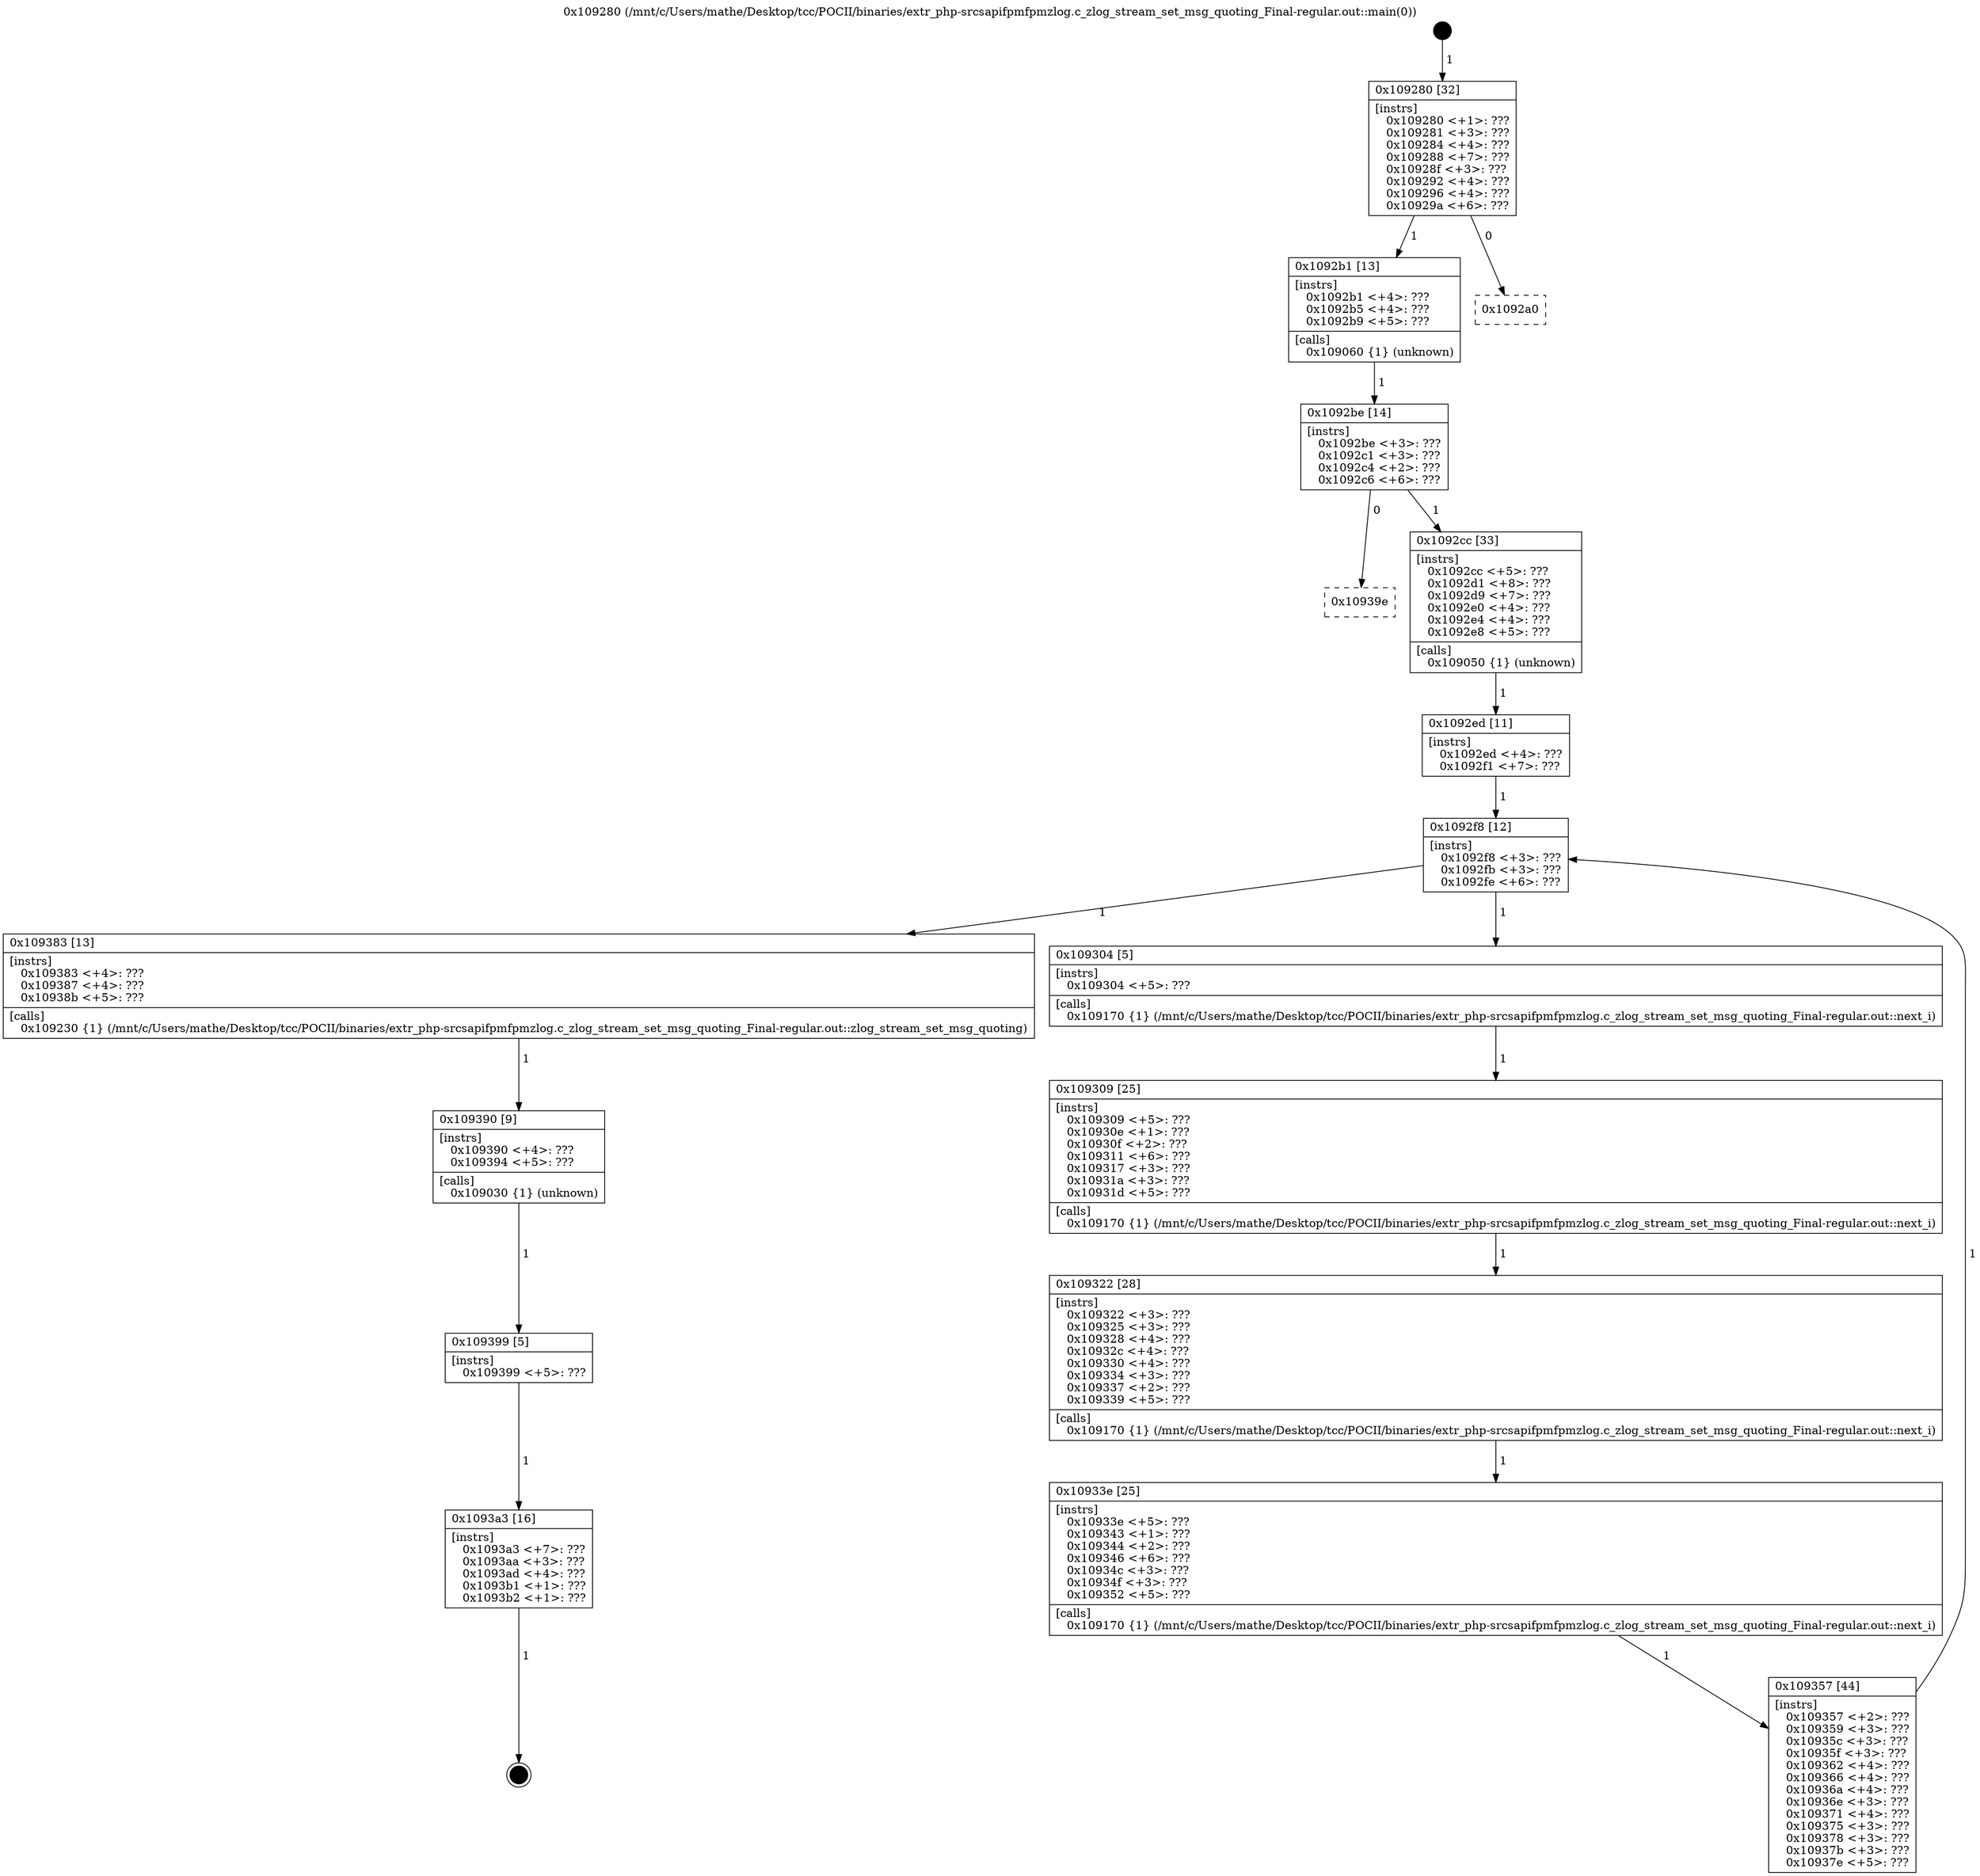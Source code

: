 digraph "0x109280" {
  label = "0x109280 (/mnt/c/Users/mathe/Desktop/tcc/POCII/binaries/extr_php-srcsapifpmfpmzlog.c_zlog_stream_set_msg_quoting_Final-regular.out::main(0))"
  labelloc = "t"
  node[shape=record]

  Entry [label="",width=0.3,height=0.3,shape=circle,fillcolor=black,style=filled]
  "0x109280" [label="{
     0x109280 [32]\l
     | [instrs]\l
     &nbsp;&nbsp;0x109280 \<+1\>: ???\l
     &nbsp;&nbsp;0x109281 \<+3\>: ???\l
     &nbsp;&nbsp;0x109284 \<+4\>: ???\l
     &nbsp;&nbsp;0x109288 \<+7\>: ???\l
     &nbsp;&nbsp;0x10928f \<+3\>: ???\l
     &nbsp;&nbsp;0x109292 \<+4\>: ???\l
     &nbsp;&nbsp;0x109296 \<+4\>: ???\l
     &nbsp;&nbsp;0x10929a \<+6\>: ???\l
  }"]
  "0x1092b1" [label="{
     0x1092b1 [13]\l
     | [instrs]\l
     &nbsp;&nbsp;0x1092b1 \<+4\>: ???\l
     &nbsp;&nbsp;0x1092b5 \<+4\>: ???\l
     &nbsp;&nbsp;0x1092b9 \<+5\>: ???\l
     | [calls]\l
     &nbsp;&nbsp;0x109060 \{1\} (unknown)\l
  }"]
  "0x1092a0" [label="{
     0x1092a0\l
  }", style=dashed]
  "0x1092be" [label="{
     0x1092be [14]\l
     | [instrs]\l
     &nbsp;&nbsp;0x1092be \<+3\>: ???\l
     &nbsp;&nbsp;0x1092c1 \<+3\>: ???\l
     &nbsp;&nbsp;0x1092c4 \<+2\>: ???\l
     &nbsp;&nbsp;0x1092c6 \<+6\>: ???\l
  }"]
  "0x10939e" [label="{
     0x10939e\l
  }", style=dashed]
  "0x1092cc" [label="{
     0x1092cc [33]\l
     | [instrs]\l
     &nbsp;&nbsp;0x1092cc \<+5\>: ???\l
     &nbsp;&nbsp;0x1092d1 \<+8\>: ???\l
     &nbsp;&nbsp;0x1092d9 \<+7\>: ???\l
     &nbsp;&nbsp;0x1092e0 \<+4\>: ???\l
     &nbsp;&nbsp;0x1092e4 \<+4\>: ???\l
     &nbsp;&nbsp;0x1092e8 \<+5\>: ???\l
     | [calls]\l
     &nbsp;&nbsp;0x109050 \{1\} (unknown)\l
  }"]
  Exit [label="",width=0.3,height=0.3,shape=circle,fillcolor=black,style=filled,peripheries=2]
  "0x1092f8" [label="{
     0x1092f8 [12]\l
     | [instrs]\l
     &nbsp;&nbsp;0x1092f8 \<+3\>: ???\l
     &nbsp;&nbsp;0x1092fb \<+3\>: ???\l
     &nbsp;&nbsp;0x1092fe \<+6\>: ???\l
  }"]
  "0x109383" [label="{
     0x109383 [13]\l
     | [instrs]\l
     &nbsp;&nbsp;0x109383 \<+4\>: ???\l
     &nbsp;&nbsp;0x109387 \<+4\>: ???\l
     &nbsp;&nbsp;0x10938b \<+5\>: ???\l
     | [calls]\l
     &nbsp;&nbsp;0x109230 \{1\} (/mnt/c/Users/mathe/Desktop/tcc/POCII/binaries/extr_php-srcsapifpmfpmzlog.c_zlog_stream_set_msg_quoting_Final-regular.out::zlog_stream_set_msg_quoting)\l
  }"]
  "0x109304" [label="{
     0x109304 [5]\l
     | [instrs]\l
     &nbsp;&nbsp;0x109304 \<+5\>: ???\l
     | [calls]\l
     &nbsp;&nbsp;0x109170 \{1\} (/mnt/c/Users/mathe/Desktop/tcc/POCII/binaries/extr_php-srcsapifpmfpmzlog.c_zlog_stream_set_msg_quoting_Final-regular.out::next_i)\l
  }"]
  "0x109309" [label="{
     0x109309 [25]\l
     | [instrs]\l
     &nbsp;&nbsp;0x109309 \<+5\>: ???\l
     &nbsp;&nbsp;0x10930e \<+1\>: ???\l
     &nbsp;&nbsp;0x10930f \<+2\>: ???\l
     &nbsp;&nbsp;0x109311 \<+6\>: ???\l
     &nbsp;&nbsp;0x109317 \<+3\>: ???\l
     &nbsp;&nbsp;0x10931a \<+3\>: ???\l
     &nbsp;&nbsp;0x10931d \<+5\>: ???\l
     | [calls]\l
     &nbsp;&nbsp;0x109170 \{1\} (/mnt/c/Users/mathe/Desktop/tcc/POCII/binaries/extr_php-srcsapifpmfpmzlog.c_zlog_stream_set_msg_quoting_Final-regular.out::next_i)\l
  }"]
  "0x109322" [label="{
     0x109322 [28]\l
     | [instrs]\l
     &nbsp;&nbsp;0x109322 \<+3\>: ???\l
     &nbsp;&nbsp;0x109325 \<+3\>: ???\l
     &nbsp;&nbsp;0x109328 \<+4\>: ???\l
     &nbsp;&nbsp;0x10932c \<+4\>: ???\l
     &nbsp;&nbsp;0x109330 \<+4\>: ???\l
     &nbsp;&nbsp;0x109334 \<+3\>: ???\l
     &nbsp;&nbsp;0x109337 \<+2\>: ???\l
     &nbsp;&nbsp;0x109339 \<+5\>: ???\l
     | [calls]\l
     &nbsp;&nbsp;0x109170 \{1\} (/mnt/c/Users/mathe/Desktop/tcc/POCII/binaries/extr_php-srcsapifpmfpmzlog.c_zlog_stream_set_msg_quoting_Final-regular.out::next_i)\l
  }"]
  "0x10933e" [label="{
     0x10933e [25]\l
     | [instrs]\l
     &nbsp;&nbsp;0x10933e \<+5\>: ???\l
     &nbsp;&nbsp;0x109343 \<+1\>: ???\l
     &nbsp;&nbsp;0x109344 \<+2\>: ???\l
     &nbsp;&nbsp;0x109346 \<+6\>: ???\l
     &nbsp;&nbsp;0x10934c \<+3\>: ???\l
     &nbsp;&nbsp;0x10934f \<+3\>: ???\l
     &nbsp;&nbsp;0x109352 \<+5\>: ???\l
     | [calls]\l
     &nbsp;&nbsp;0x109170 \{1\} (/mnt/c/Users/mathe/Desktop/tcc/POCII/binaries/extr_php-srcsapifpmfpmzlog.c_zlog_stream_set_msg_quoting_Final-regular.out::next_i)\l
  }"]
  "0x109357" [label="{
     0x109357 [44]\l
     | [instrs]\l
     &nbsp;&nbsp;0x109357 \<+2\>: ???\l
     &nbsp;&nbsp;0x109359 \<+3\>: ???\l
     &nbsp;&nbsp;0x10935c \<+3\>: ???\l
     &nbsp;&nbsp;0x10935f \<+3\>: ???\l
     &nbsp;&nbsp;0x109362 \<+4\>: ???\l
     &nbsp;&nbsp;0x109366 \<+4\>: ???\l
     &nbsp;&nbsp;0x10936a \<+4\>: ???\l
     &nbsp;&nbsp;0x10936e \<+3\>: ???\l
     &nbsp;&nbsp;0x109371 \<+4\>: ???\l
     &nbsp;&nbsp;0x109375 \<+3\>: ???\l
     &nbsp;&nbsp;0x109378 \<+3\>: ???\l
     &nbsp;&nbsp;0x10937b \<+3\>: ???\l
     &nbsp;&nbsp;0x10937e \<+5\>: ???\l
  }"]
  "0x1092ed" [label="{
     0x1092ed [11]\l
     | [instrs]\l
     &nbsp;&nbsp;0x1092ed \<+4\>: ???\l
     &nbsp;&nbsp;0x1092f1 \<+7\>: ???\l
  }"]
  "0x109390" [label="{
     0x109390 [9]\l
     | [instrs]\l
     &nbsp;&nbsp;0x109390 \<+4\>: ???\l
     &nbsp;&nbsp;0x109394 \<+5\>: ???\l
     | [calls]\l
     &nbsp;&nbsp;0x109030 \{1\} (unknown)\l
  }"]
  "0x109399" [label="{
     0x109399 [5]\l
     | [instrs]\l
     &nbsp;&nbsp;0x109399 \<+5\>: ???\l
  }"]
  "0x1093a3" [label="{
     0x1093a3 [16]\l
     | [instrs]\l
     &nbsp;&nbsp;0x1093a3 \<+7\>: ???\l
     &nbsp;&nbsp;0x1093aa \<+3\>: ???\l
     &nbsp;&nbsp;0x1093ad \<+4\>: ???\l
     &nbsp;&nbsp;0x1093b1 \<+1\>: ???\l
     &nbsp;&nbsp;0x1093b2 \<+1\>: ???\l
  }"]
  Entry -> "0x109280" [label=" 1"]
  "0x109280" -> "0x1092b1" [label=" 1"]
  "0x109280" -> "0x1092a0" [label=" 0"]
  "0x1092b1" -> "0x1092be" [label=" 1"]
  "0x1092be" -> "0x10939e" [label=" 0"]
  "0x1092be" -> "0x1092cc" [label=" 1"]
  "0x1093a3" -> Exit [label=" 1"]
  "0x1092cc" -> "0x1092ed" [label=" 1"]
  "0x1092f8" -> "0x109383" [label=" 1"]
  "0x1092f8" -> "0x109304" [label=" 1"]
  "0x109304" -> "0x109309" [label=" 1"]
  "0x109309" -> "0x109322" [label=" 1"]
  "0x109322" -> "0x10933e" [label=" 1"]
  "0x10933e" -> "0x109357" [label=" 1"]
  "0x1092ed" -> "0x1092f8" [label=" 1"]
  "0x109357" -> "0x1092f8" [label=" 1"]
  "0x109383" -> "0x109390" [label=" 1"]
  "0x109390" -> "0x109399" [label=" 1"]
  "0x109399" -> "0x1093a3" [label=" 1"]
}
